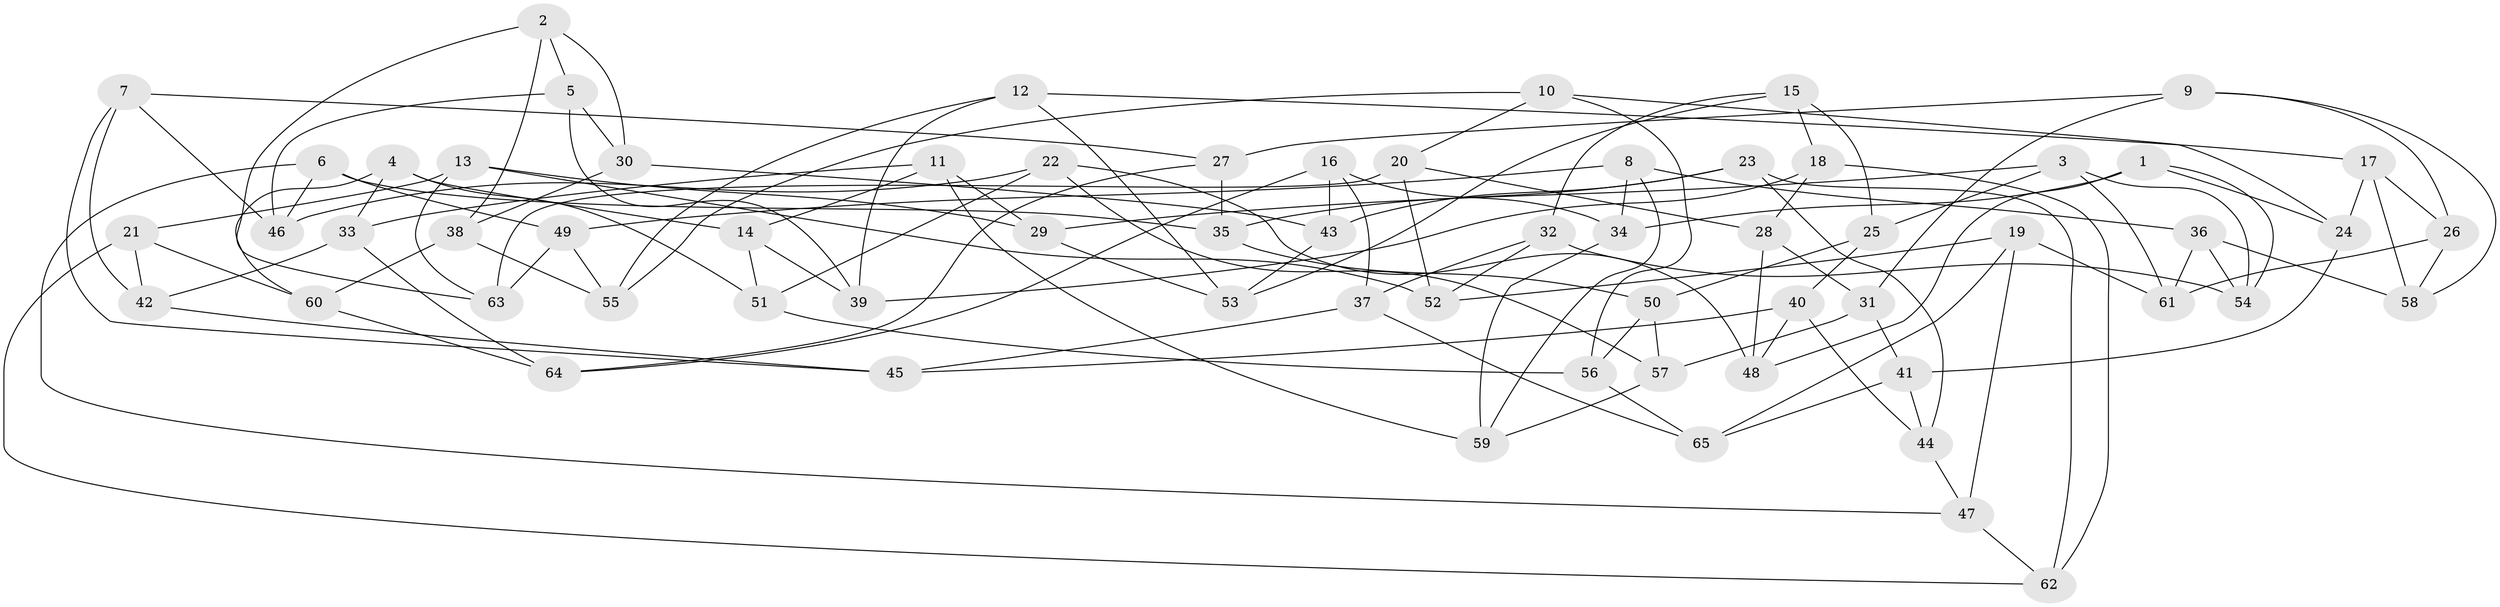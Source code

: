 // coarse degree distribution, {3: 0.2692307692307692, 4: 0.46153846153846156, 5: 0.11538461538461539, 6: 0.038461538461538464, 10: 0.038461538461538464, 12: 0.038461538461538464, 14: 0.038461538461538464}
// Generated by graph-tools (version 1.1) at 2025/02/03/04/25 22:02:58]
// undirected, 65 vertices, 130 edges
graph export_dot {
graph [start="1"]
  node [color=gray90,style=filled];
  1;
  2;
  3;
  4;
  5;
  6;
  7;
  8;
  9;
  10;
  11;
  12;
  13;
  14;
  15;
  16;
  17;
  18;
  19;
  20;
  21;
  22;
  23;
  24;
  25;
  26;
  27;
  28;
  29;
  30;
  31;
  32;
  33;
  34;
  35;
  36;
  37;
  38;
  39;
  40;
  41;
  42;
  43;
  44;
  45;
  46;
  47;
  48;
  49;
  50;
  51;
  52;
  53;
  54;
  55;
  56;
  57;
  58;
  59;
  60;
  61;
  62;
  63;
  64;
  65;
  1 -- 48;
  1 -- 24;
  1 -- 54;
  1 -- 34;
  2 -- 63;
  2 -- 30;
  2 -- 38;
  2 -- 5;
  3 -- 29;
  3 -- 25;
  3 -- 61;
  3 -- 54;
  4 -- 60;
  4 -- 33;
  4 -- 14;
  4 -- 51;
  5 -- 46;
  5 -- 30;
  5 -- 39;
  6 -- 49;
  6 -- 35;
  6 -- 46;
  6 -- 47;
  7 -- 46;
  7 -- 45;
  7 -- 42;
  7 -- 27;
  8 -- 34;
  8 -- 36;
  8 -- 49;
  8 -- 59;
  9 -- 27;
  9 -- 58;
  9 -- 26;
  9 -- 31;
  10 -- 20;
  10 -- 55;
  10 -- 24;
  10 -- 56;
  11 -- 14;
  11 -- 29;
  11 -- 59;
  11 -- 33;
  12 -- 55;
  12 -- 39;
  12 -- 17;
  12 -- 53;
  13 -- 21;
  13 -- 52;
  13 -- 63;
  13 -- 29;
  14 -- 39;
  14 -- 51;
  15 -- 18;
  15 -- 53;
  15 -- 32;
  15 -- 25;
  16 -- 37;
  16 -- 43;
  16 -- 64;
  16 -- 34;
  17 -- 24;
  17 -- 58;
  17 -- 26;
  18 -- 39;
  18 -- 62;
  18 -- 28;
  19 -- 47;
  19 -- 52;
  19 -- 65;
  19 -- 61;
  20 -- 28;
  20 -- 63;
  20 -- 52;
  21 -- 60;
  21 -- 42;
  21 -- 62;
  22 -- 57;
  22 -- 48;
  22 -- 46;
  22 -- 51;
  23 -- 44;
  23 -- 62;
  23 -- 43;
  23 -- 35;
  24 -- 41;
  25 -- 50;
  25 -- 40;
  26 -- 58;
  26 -- 61;
  27 -- 64;
  27 -- 35;
  28 -- 31;
  28 -- 48;
  29 -- 53;
  30 -- 38;
  30 -- 43;
  31 -- 57;
  31 -- 41;
  32 -- 54;
  32 -- 52;
  32 -- 37;
  33 -- 42;
  33 -- 64;
  34 -- 59;
  35 -- 50;
  36 -- 61;
  36 -- 54;
  36 -- 58;
  37 -- 65;
  37 -- 45;
  38 -- 60;
  38 -- 55;
  40 -- 45;
  40 -- 48;
  40 -- 44;
  41 -- 44;
  41 -- 65;
  42 -- 45;
  43 -- 53;
  44 -- 47;
  47 -- 62;
  49 -- 55;
  49 -- 63;
  50 -- 56;
  50 -- 57;
  51 -- 56;
  56 -- 65;
  57 -- 59;
  60 -- 64;
}
